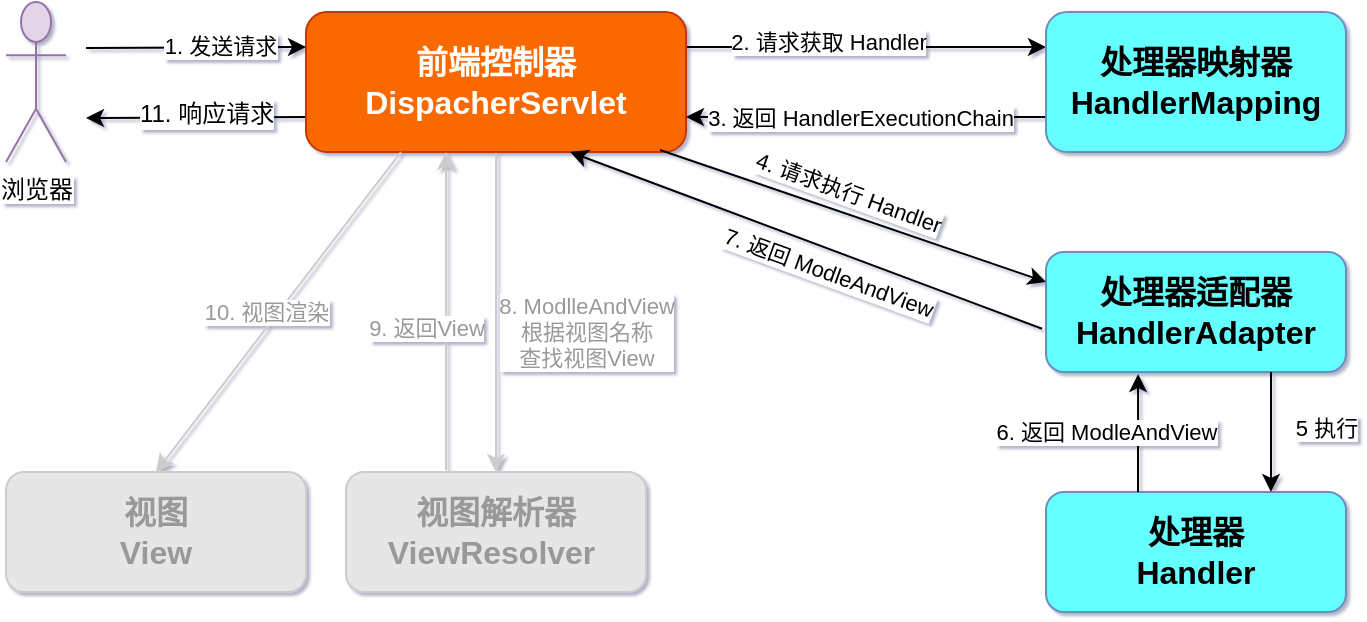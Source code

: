 <mxfile version="12.9.14" type="github"><diagram id="W82Z291QHKbQ-riSQOBT" name="Page-1"><mxGraphModel dx="1490" dy="480" grid="0" gridSize="10" guides="1" tooltips="1" connect="1" arrows="1" fold="1" page="0" pageScale="1" pageWidth="827" pageHeight="1169" background="none" math="0" shadow="1"><root><mxCell id="0"/><mxCell id="1" parent="0"/><mxCell id="cHpvwUlm50XZ_zljzEu8-45" style="edgeStyle=none;rounded=0;orthogonalLoop=1;jettySize=auto;html=1;exitX=0;exitY=0.75;exitDx=0;exitDy=0;" edge="1" parent="1" source="cHpvwUlm50XZ_zljzEu8-1"><mxGeometry relative="1" as="geometry"><mxPoint x="10" y="193" as="targetPoint"/></mxGeometry></mxCell><mxCell id="cHpvwUlm50XZ_zljzEu8-47" value="&lt;span style=&quot;font-size: 12px&quot;&gt;11. 响应请求&lt;/span&gt;" style="edgeLabel;html=1;align=center;verticalAlign=middle;resizable=0;points=[];" vertex="1" connectable="0" parent="cHpvwUlm50XZ_zljzEu8-45"><mxGeometry x="-0.255" y="-2" relative="1" as="geometry"><mxPoint x="-8.99" as="offset"/></mxGeometry></mxCell><mxCell id="cHpvwUlm50XZ_zljzEu8-4" style="edgeStyle=orthogonalEdgeStyle;rounded=0;orthogonalLoop=1;jettySize=auto;html=1;exitX=1;exitY=0.25;exitDx=0;exitDy=0;entryX=0;entryY=0.25;entryDx=0;entryDy=0;" edge="1" parent="1" source="cHpvwUlm50XZ_zljzEu8-1" target="cHpvwUlm50XZ_zljzEu8-2"><mxGeometry relative="1" as="geometry"/></mxCell><mxCell id="cHpvwUlm50XZ_zljzEu8-21" value="2. 请求获取 Handler" style="edgeLabel;html=1;align=center;verticalAlign=middle;resizable=0;points=[];" vertex="1" connectable="0" parent="cHpvwUlm50XZ_zljzEu8-4"><mxGeometry x="-0.217" y="4" relative="1" as="geometry"><mxPoint y="1" as="offset"/></mxGeometry></mxCell><mxCell id="cHpvwUlm50XZ_zljzEu8-36" style="edgeStyle=none;rounded=0;orthogonalLoop=1;jettySize=auto;html=1;exitX=0.5;exitY=1;exitDx=0;exitDy=0;strokeColor=#CCCCCC;" edge="1" parent="1" source="cHpvwUlm50XZ_zljzEu8-1" target="cHpvwUlm50XZ_zljzEu8-29"><mxGeometry relative="1" as="geometry"/></mxCell><mxCell id="cHpvwUlm50XZ_zljzEu8-37" value="8. ModlleAndView&lt;br&gt;根据视图名称 &lt;br&gt;查找视图View" style="edgeLabel;html=1;align=center;verticalAlign=middle;resizable=0;points=[];fontColor=#999999;" vertex="1" connectable="0" parent="cHpvwUlm50XZ_zljzEu8-36"><mxGeometry x="-0.274" y="1" relative="1" as="geometry"><mxPoint x="44" y="32" as="offset"/></mxGeometry></mxCell><mxCell id="cHpvwUlm50XZ_zljzEu8-1" value="&lt;span style=&quot;font-size: 16px ; font-weight: 700&quot;&gt;前端控制器&lt;/span&gt;&lt;br style=&quot;font-size: 16px ; font-weight: 700&quot;&gt;&lt;div style=&quot;resize: none ; outline: 0px ; font-size: 16px ; font-weight: 700&quot;&gt;&lt;/div&gt;&lt;span style=&quot;font-size: 16px ; font-weight: 700&quot;&gt;DispacherServlet&lt;/span&gt;" style="rounded=1;whiteSpace=wrap;html=1;fillColor=#fa6800;strokeColor=#C73500;fontColor=#ffffff;" vertex="1" parent="1"><mxGeometry x="120" y="140" width="190" height="70" as="geometry"/></mxCell><mxCell id="cHpvwUlm50XZ_zljzEu8-9" style="edgeStyle=orthogonalEdgeStyle;rounded=0;orthogonalLoop=1;jettySize=auto;html=1;exitX=0;exitY=0.75;exitDx=0;exitDy=0;entryX=1;entryY=0.75;entryDx=0;entryDy=0;" edge="1" parent="1" source="cHpvwUlm50XZ_zljzEu8-2" target="cHpvwUlm50XZ_zljzEu8-1"><mxGeometry relative="1" as="geometry"/></mxCell><mxCell id="cHpvwUlm50XZ_zljzEu8-22" value="3. 返回 HandlerExecutionChain" style="edgeLabel;html=1;align=center;verticalAlign=middle;resizable=0;points=[];" vertex="1" connectable="0" parent="cHpvwUlm50XZ_zljzEu8-9"><mxGeometry x="0.333" relative="1" as="geometry"><mxPoint x="27" as="offset"/></mxGeometry></mxCell><mxCell id="cHpvwUlm50XZ_zljzEu8-2" value="&lt;span style=&quot;font-size: 16px ; font-weight: 700&quot;&gt;处理器映射器&lt;/span&gt;&lt;div style=&quot;resize: none ; outline: 0px ; font-size: 16px ; font-weight: 700&quot;&gt;HandlerMapping&lt;/div&gt;" style="rounded=1;whiteSpace=wrap;html=1;fillColor=#66FFFF;strokeColor=#6c8ebf;" vertex="1" parent="1"><mxGeometry x="490" y="140" width="150" height="70" as="geometry"/></mxCell><mxCell id="cHpvwUlm50XZ_zljzEu8-26" value="" style="rounded=0;orthogonalLoop=1;jettySize=auto;html=1;exitX=-0.013;exitY=0.64;exitDx=0;exitDy=0;entryX=0.695;entryY=1;entryDx=0;entryDy=0;entryPerimeter=0;exitPerimeter=0;" edge="1" parent="1" source="cHpvwUlm50XZ_zljzEu8-5" target="cHpvwUlm50XZ_zljzEu8-1"><mxGeometry relative="1" as="geometry"><mxPoint x="260" y="220" as="targetPoint"/></mxGeometry></mxCell><mxCell id="cHpvwUlm50XZ_zljzEu8-27" value="7. 返回 ModleAndView" style="edgeLabel;html=1;align=center;verticalAlign=middle;resizable=0;points=[];rotation=20;" vertex="1" connectable="0" parent="cHpvwUlm50XZ_zljzEu8-26"><mxGeometry x="-0.217" y="2" relative="1" as="geometry"><mxPoint x="-14.64" y="4.45" as="offset"/></mxGeometry></mxCell><mxCell id="cHpvwUlm50XZ_zljzEu8-5" value="&lt;div style=&quot;resize: none ; outline: 0px ; font-size: 16px ; font-weight: 700&quot;&gt;处理器适配器&lt;/div&gt;&lt;div style=&quot;resize: none ; outline: 0px ; font-size: 16px ; font-weight: 700&quot;&gt;HandlerAdapter&lt;/div&gt;" style="rounded=1;whiteSpace=wrap;html=1;fillColor=#66FFFF;strokeColor=#6c8ebf;" vertex="1" parent="1"><mxGeometry x="490" y="260" width="150" height="60" as="geometry"/></mxCell><mxCell id="cHpvwUlm50XZ_zljzEu8-8" value="&lt;div style=&quot;resize: none ; outline: 0px ; font-size: 16px ; font-weight: 700&quot;&gt;&lt;div style=&quot;resize: none ; outline: 0px&quot;&gt;&lt;div style=&quot;resize: none ; outline: 0px&quot;&gt;&lt;div style=&quot;resize: none ; outline: 0px&quot;&gt;视图&lt;/div&gt;&lt;div style=&quot;resize: none ; outline: 0px&quot;&gt;View&lt;/div&gt;&lt;/div&gt;&lt;/div&gt;&lt;/div&gt;" style="rounded=1;whiteSpace=wrap;html=1;fillColor=#E6E6E6;strokeColor=#CCCCCC;fontColor=#999999;" vertex="1" parent="1"><mxGeometry x="-30" y="370" width="150" height="60" as="geometry"/></mxCell><mxCell id="cHpvwUlm50XZ_zljzEu8-10" value="浏览器" style="shape=umlActor;verticalLabelPosition=bottom;labelBackgroundColor=#ffffff;verticalAlign=top;html=1;outlineConnect=0;fillColor=#e1d5e7;strokeColor=#9673a6;" vertex="1" parent="1"><mxGeometry x="-30" y="135" width="30" height="80" as="geometry"/></mxCell><mxCell id="cHpvwUlm50XZ_zljzEu8-17" value="" style="endArrow=classic;html=1;entryX=0;entryY=0.25;entryDx=0;entryDy=0;" edge="1" parent="1" target="cHpvwUlm50XZ_zljzEu8-1"><mxGeometry width="50" height="50" relative="1" as="geometry"><mxPoint x="10" y="158" as="sourcePoint"/><mxPoint x="100" y="135" as="targetPoint"/></mxGeometry></mxCell><mxCell id="cHpvwUlm50XZ_zljzEu8-20" value="1. 发送请求" style="edgeLabel;html=1;align=center;verticalAlign=middle;resizable=0;points=[];" vertex="1" connectable="0" parent="cHpvwUlm50XZ_zljzEu8-17"><mxGeometry x="0.218" y="1" relative="1" as="geometry"><mxPoint as="offset"/></mxGeometry></mxCell><mxCell id="cHpvwUlm50XZ_zljzEu8-23" value="" style="endArrow=classic;html=1;entryX=0;entryY=0.25;entryDx=0;entryDy=0;exitX=0.932;exitY=0.986;exitDx=0;exitDy=0;exitPerimeter=0;" edge="1" parent="1" source="cHpvwUlm50XZ_zljzEu8-1" target="cHpvwUlm50XZ_zljzEu8-5"><mxGeometry width="50" height="50" relative="1" as="geometry"><mxPoint x="230" y="310" as="sourcePoint"/><mxPoint x="280" y="260" as="targetPoint"/></mxGeometry></mxCell><mxCell id="cHpvwUlm50XZ_zljzEu8-24" value="4. 请求执行 Handler" style="edgeLabel;html=1;align=center;verticalAlign=middle;resizable=0;points=[];rotation=20;" vertex="1" connectable="0" parent="cHpvwUlm50XZ_zljzEu8-23"><mxGeometry x="-0.122" y="1" relative="1" as="geometry"><mxPoint x="8.39" y="-6.87" as="offset"/></mxGeometry></mxCell><mxCell id="cHpvwUlm50XZ_zljzEu8-28" value="&lt;div style=&quot;resize: none ; outline: 0px ; font-size: 16px ; font-weight: 700&quot;&gt;&lt;div style=&quot;resize: none ; outline: 0px&quot;&gt;处理器&lt;/div&gt;&lt;div style=&quot;resize: none ; outline: 0px&quot;&gt;Handler&lt;/div&gt;&lt;/div&gt;" style="rounded=1;whiteSpace=wrap;html=1;fillColor=#66FFFF;strokeColor=#6c8ebf;" vertex="1" parent="1"><mxGeometry x="490" y="380" width="150" height="60" as="geometry"/></mxCell><mxCell id="cHpvwUlm50XZ_zljzEu8-29" value="&lt;div style=&quot;resize: none ; outline: 0px ; font-size: 16px ; font-weight: 700&quot;&gt;&lt;div style=&quot;resize: none ; outline: 0px&quot;&gt;&lt;div style=&quot;resize: none ; outline: 0px&quot;&gt;视图解析器&lt;/div&gt;&lt;div style=&quot;resize: none ; outline: 0px&quot;&gt;ViewResolver&amp;nbsp;&lt;/div&gt;&lt;/div&gt;&lt;/div&gt;" style="rounded=1;whiteSpace=wrap;html=1;fillColor=#E6E6E6;strokeColor=#CCCCCC;fontColor=#999999;" vertex="1" parent="1"><mxGeometry x="140" y="370" width="150" height="60" as="geometry"/></mxCell><object label="" id="cHpvwUlm50XZ_zljzEu8-32"><mxCell style="endArrow=classic;html=1;entryX=0.75;entryY=0;entryDx=0;entryDy=0;exitX=0.75;exitY=1;exitDx=0;exitDy=0;" edge="1" parent="1" source="cHpvwUlm50XZ_zljzEu8-5" target="cHpvwUlm50XZ_zljzEu8-28"><mxGeometry width="50" height="50" relative="1" as="geometry"><mxPoint x="380" y="230" as="sourcePoint"/><mxPoint x="430" y="180" as="targetPoint"/></mxGeometry></mxCell></object><mxCell id="cHpvwUlm50XZ_zljzEu8-33" value="5 执行" style="edgeLabel;html=1;align=center;verticalAlign=middle;resizable=0;points=[];" vertex="1" connectable="0" parent="cHpvwUlm50XZ_zljzEu8-32"><mxGeometry x="-0.629" y="5" relative="1" as="geometry"><mxPoint x="22.5" y="17" as="offset"/></mxGeometry></mxCell><mxCell id="cHpvwUlm50XZ_zljzEu8-34" value="" style="endArrow=classic;html=1;entryX=0.307;entryY=1.017;entryDx=0;entryDy=0;entryPerimeter=0;" edge="1" parent="1" target="cHpvwUlm50XZ_zljzEu8-5"><mxGeometry width="50" height="50" relative="1" as="geometry"><mxPoint x="536" y="380" as="sourcePoint"/><mxPoint x="570" y="350" as="targetPoint"/></mxGeometry></mxCell><mxCell id="cHpvwUlm50XZ_zljzEu8-35" value="6. 返回 ModleAndView" style="edgeLabel;html=1;align=center;verticalAlign=middle;resizable=0;points=[];" vertex="1" connectable="0" parent="cHpvwUlm50XZ_zljzEu8-34"><mxGeometry x="0.383" y="1" relative="1" as="geometry"><mxPoint x="-15.03" y="11" as="offset"/></mxGeometry></mxCell><mxCell id="cHpvwUlm50XZ_zljzEu8-38" value="" style="endArrow=classic;html=1;strokeColor=#CCCCCC;" edge="1" parent="1"><mxGeometry width="50" height="50" relative="1" as="geometry"><mxPoint x="190" y="369" as="sourcePoint"/><mxPoint x="190" y="210" as="targetPoint"/></mxGeometry></mxCell><mxCell id="cHpvwUlm50XZ_zljzEu8-39" value="9. 返回View" style="edgeLabel;html=1;align=center;verticalAlign=middle;resizable=0;points=[];fontColor=#999999;" vertex="1" connectable="0" parent="cHpvwUlm50XZ_zljzEu8-38"><mxGeometry x="0.233" relative="1" as="geometry"><mxPoint x="-9.95" y="27" as="offset"/></mxGeometry></mxCell><mxCell id="cHpvwUlm50XZ_zljzEu8-40" value="" style="endArrow=classic;html=1;exitX=0.25;exitY=1;exitDx=0;exitDy=0;entryX=0.5;entryY=0;entryDx=0;entryDy=0;strokeColor=#CCCCCC;" edge="1" parent="1" source="cHpvwUlm50XZ_zljzEu8-1" target="cHpvwUlm50XZ_zljzEu8-8"><mxGeometry width="50" height="50" relative="1" as="geometry"><mxPoint x="40" y="330" as="sourcePoint"/><mxPoint x="90" y="280" as="targetPoint"/></mxGeometry></mxCell><mxCell id="cHpvwUlm50XZ_zljzEu8-42" value="10.&amp;nbsp;视图渲染" style="edgeLabel;html=1;align=center;verticalAlign=middle;resizable=0;points=[];fontColor=#999999;" vertex="1" connectable="0" parent="cHpvwUlm50XZ_zljzEu8-40"><mxGeometry x="-0.154" y="3" relative="1" as="geometry"><mxPoint x="-18.21" y="10.69" as="offset"/></mxGeometry></mxCell></root></mxGraphModel></diagram></mxfile>
